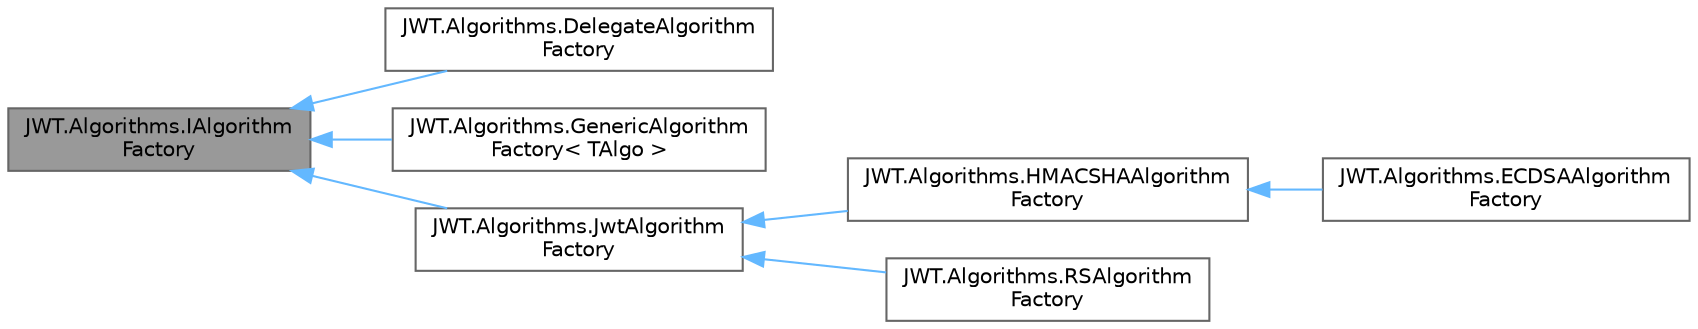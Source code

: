 digraph "JWT.Algorithms.IAlgorithmFactory"
{
 // LATEX_PDF_SIZE
  bgcolor="transparent";
  edge [fontname=Helvetica,fontsize=10,labelfontname=Helvetica,labelfontsize=10];
  node [fontname=Helvetica,fontsize=10,shape=box,height=0.2,width=0.4];
  rankdir="LR";
  Node1 [id="Node000001",label="JWT.Algorithms.IAlgorithm\lFactory",height=0.2,width=0.4,color="gray40", fillcolor="grey60", style="filled", fontcolor="black",tooltip="Provides IJwtAlgorithms."];
  Node1 -> Node2 [id="edge13_Node000001_Node000002",dir="back",color="steelblue1",style="solid",tooltip=" "];
  Node2 [id="Node000002",label="JWT.Algorithms.DelegateAlgorithm\lFactory",height=0.2,width=0.4,color="gray40", fillcolor="white", style="filled",URL="$class_j_w_t_1_1_algorithms_1_1_delegate_algorithm_factory.html",tooltip="Implements  by returning the supplied  while ignoring parameters."];
  Node1 -> Node3 [id="edge14_Node000001_Node000003",dir="back",color="steelblue1",style="solid",tooltip=" "];
  Node3 [id="Node000003",label="JWT.Algorithms.GenericAlgorithm\lFactory\< TAlgo \>",height=0.2,width=0.4,color="gray40", fillcolor="white", style="filled",URL="$class_j_w_t_1_1_algorithms_1_1_generic_algorithm_factory.html",tooltip=" "];
  Node1 -> Node4 [id="edge15_Node000001_Node000004",dir="back",color="steelblue1",style="solid",tooltip=" "];
  Node4 [id="Node000004",label="JWT.Algorithms.JwtAlgorithm\lFactory",height=0.2,width=0.4,color="gray40", fillcolor="white", style="filled",URL="$class_j_w_t_1_1_algorithms_1_1_jwt_algorithm_factory.html",tooltip=" "];
  Node4 -> Node5 [id="edge16_Node000004_Node000005",dir="back",color="steelblue1",style="solid",tooltip=" "];
  Node5 [id="Node000005",label="JWT.Algorithms.HMACSHAAlgorithm\lFactory",height=0.2,width=0.4,color="gray40", fillcolor="white", style="filled",URL="$class_j_w_t_1_1_algorithms_1_1_h_m_a_c_s_h_a_algorithm_factory.html",tooltip=" "];
  Node5 -> Node6 [id="edge17_Node000005_Node000006",dir="back",color="steelblue1",style="solid",tooltip=" "];
  Node6 [id="Node000006",label="JWT.Algorithms.ECDSAAlgorithm\lFactory",height=0.2,width=0.4,color="gray40", fillcolor="white", style="filled",URL="$class_j_w_t_1_1_algorithms_1_1_e_c_d_s_a_algorithm_factory.html",tooltip=" "];
  Node4 -> Node7 [id="edge18_Node000004_Node000007",dir="back",color="steelblue1",style="solid",tooltip=" "];
  Node7 [id="Node000007",label="JWT.Algorithms.RSAlgorithm\lFactory",height=0.2,width=0.4,color="gray40", fillcolor="white", style="filled",URL="$class_j_w_t_1_1_algorithms_1_1_r_s_algorithm_factory.html",tooltip=" "];
}
